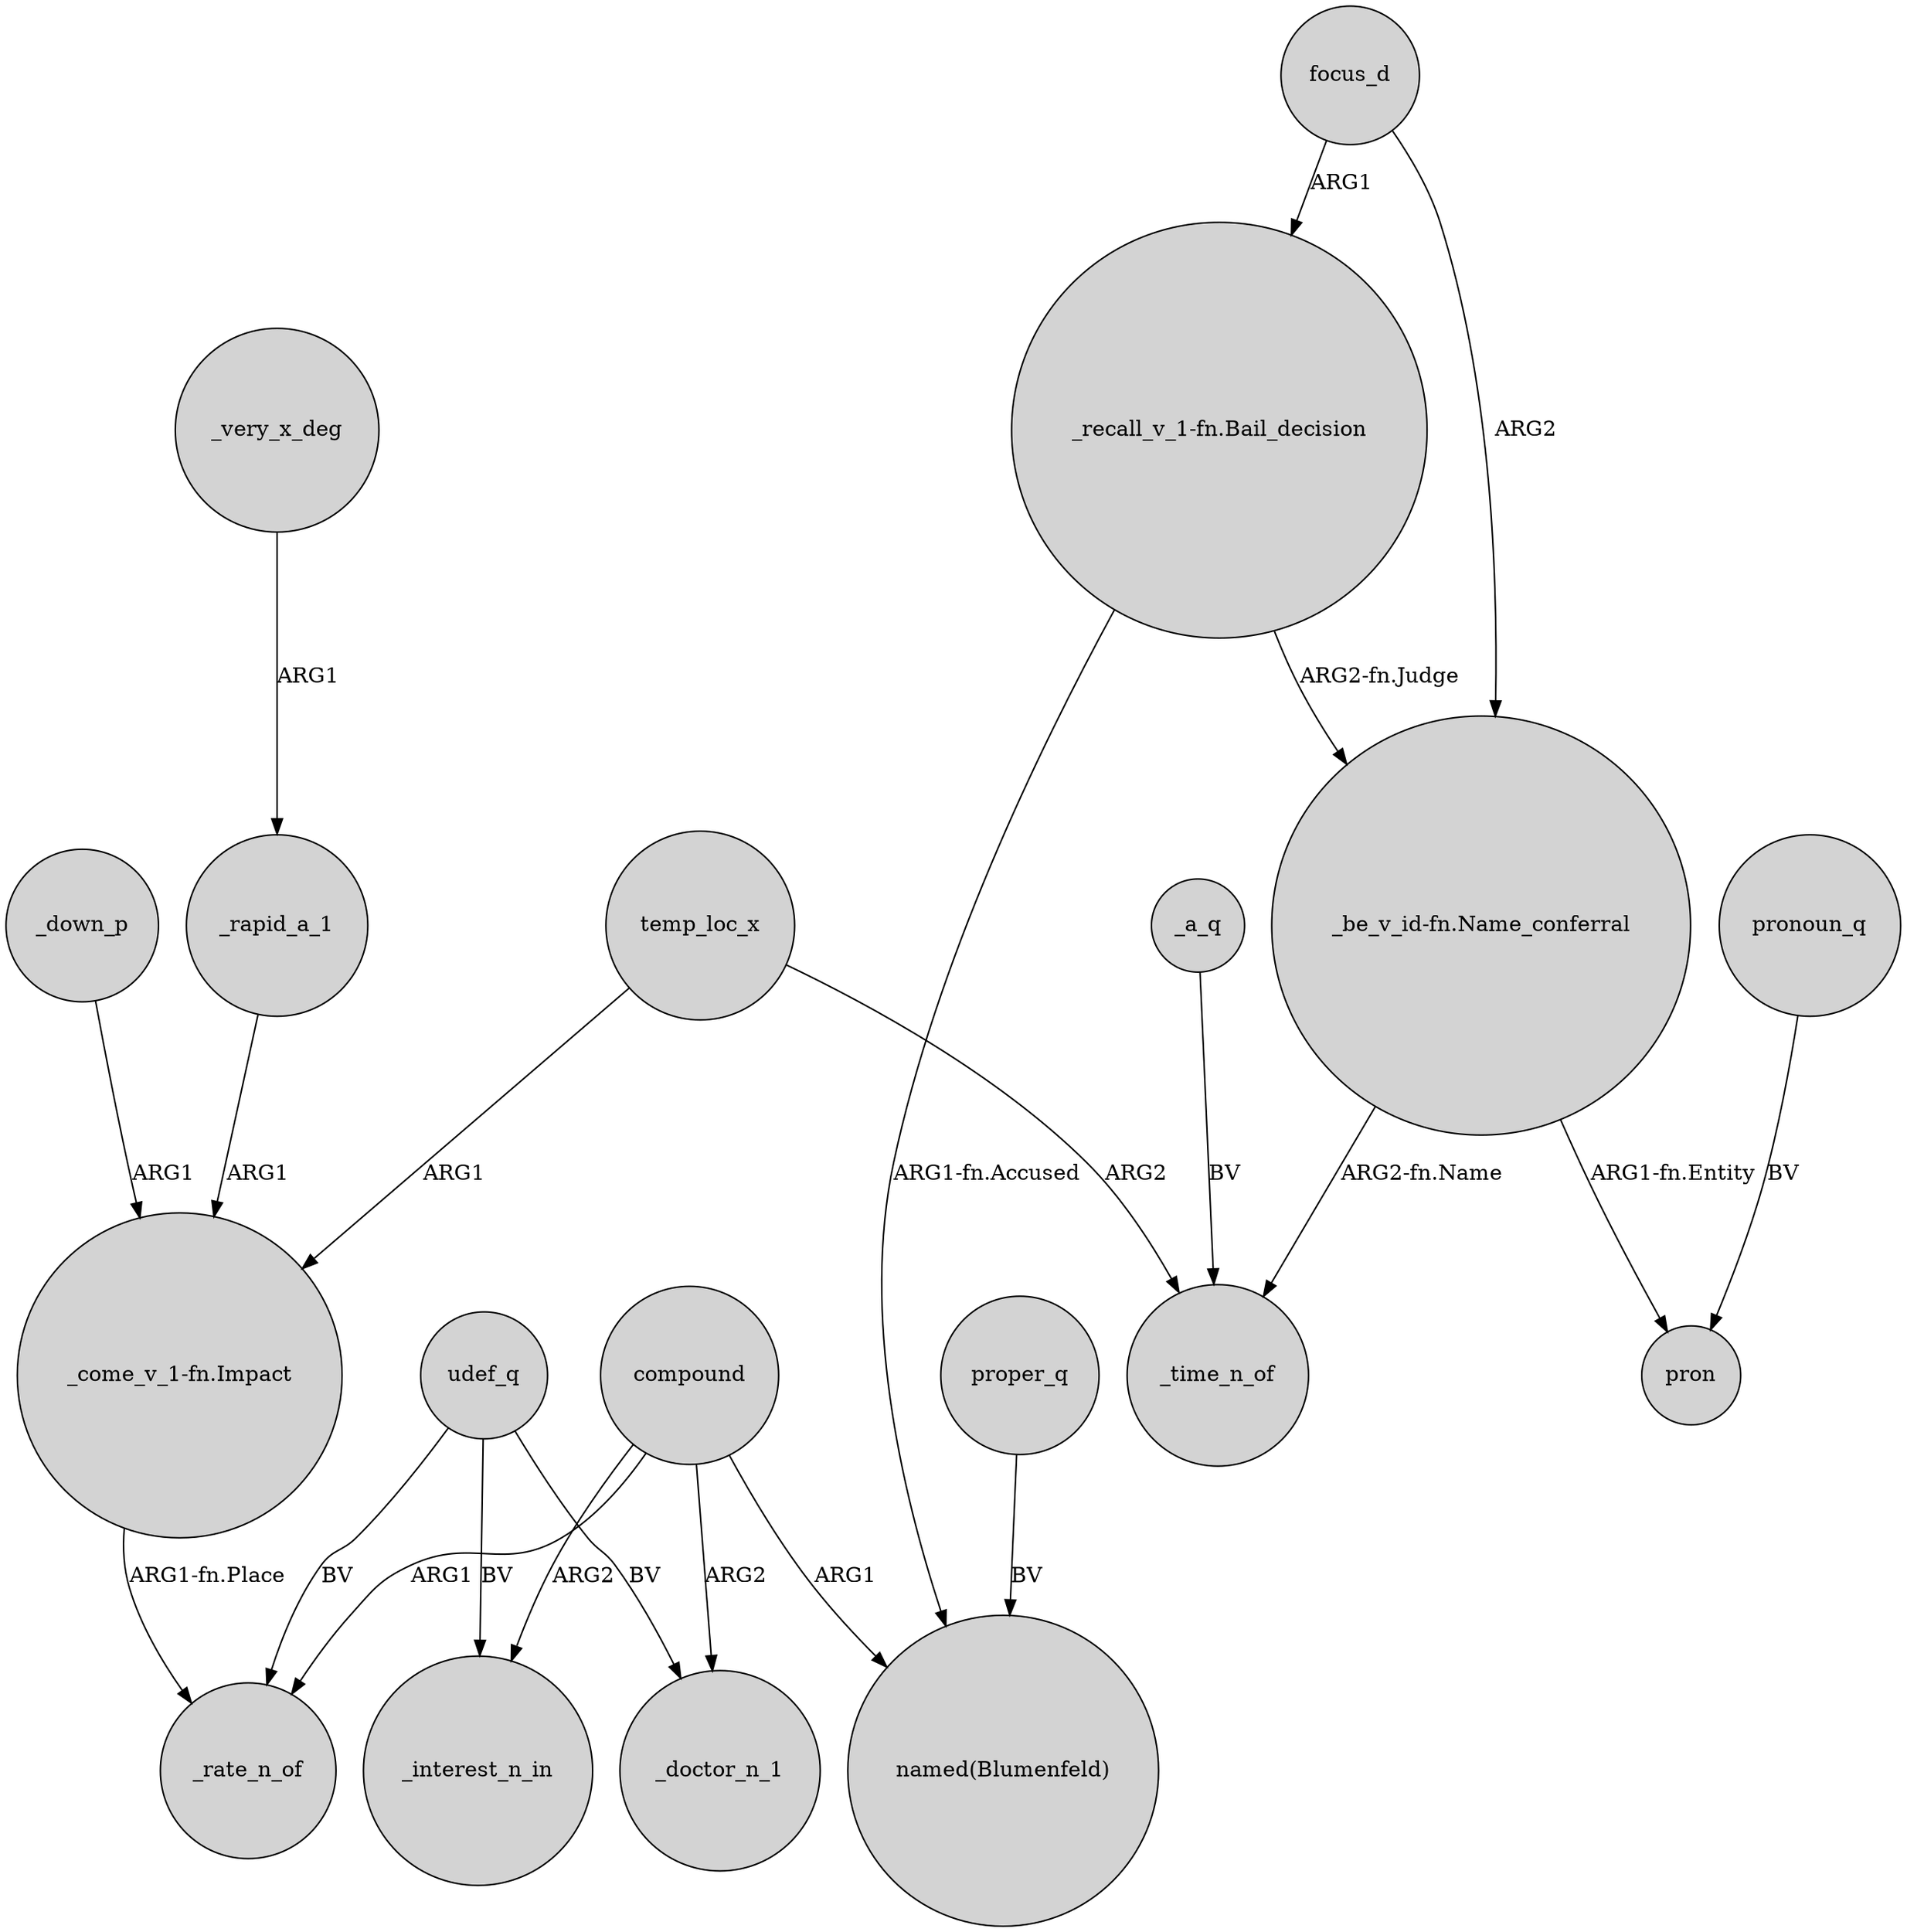digraph {
	node [shape=circle style=filled]
	temp_loc_x -> "_come_v_1-fn.Impact" [label=ARG1]
	"_be_v_id-fn.Name_conferral" -> _time_n_of [label="ARG2-fn.Name"]
	compound -> _rate_n_of [label=ARG1]
	udef_q -> _rate_n_of [label=BV]
	compound -> _doctor_n_1 [label=ARG2]
	compound -> "named(Blumenfeld)" [label=ARG1]
	temp_loc_x -> _time_n_of [label=ARG2]
	pronoun_q -> pron [label=BV]
	_a_q -> _time_n_of [label=BV]
	_very_x_deg -> _rapid_a_1 [label=ARG1]
	_down_p -> "_come_v_1-fn.Impact" [label=ARG1]
	"_recall_v_1-fn.Bail_decision" -> "named(Blumenfeld)" [label="ARG1-fn.Accused"]
	udef_q -> _doctor_n_1 [label=BV]
	"_be_v_id-fn.Name_conferral" -> pron [label="ARG1-fn.Entity"]
	udef_q -> _interest_n_in [label=BV]
	_rapid_a_1 -> "_come_v_1-fn.Impact" [label=ARG1]
	"_recall_v_1-fn.Bail_decision" -> "_be_v_id-fn.Name_conferral" [label="ARG2-fn.Judge"]
	"_come_v_1-fn.Impact" -> _rate_n_of [label="ARG1-fn.Place"]
	focus_d -> "_be_v_id-fn.Name_conferral" [label=ARG2]
	focus_d -> "_recall_v_1-fn.Bail_decision" [label=ARG1]
	compound -> _interest_n_in [label=ARG2]
	proper_q -> "named(Blumenfeld)" [label=BV]
}
